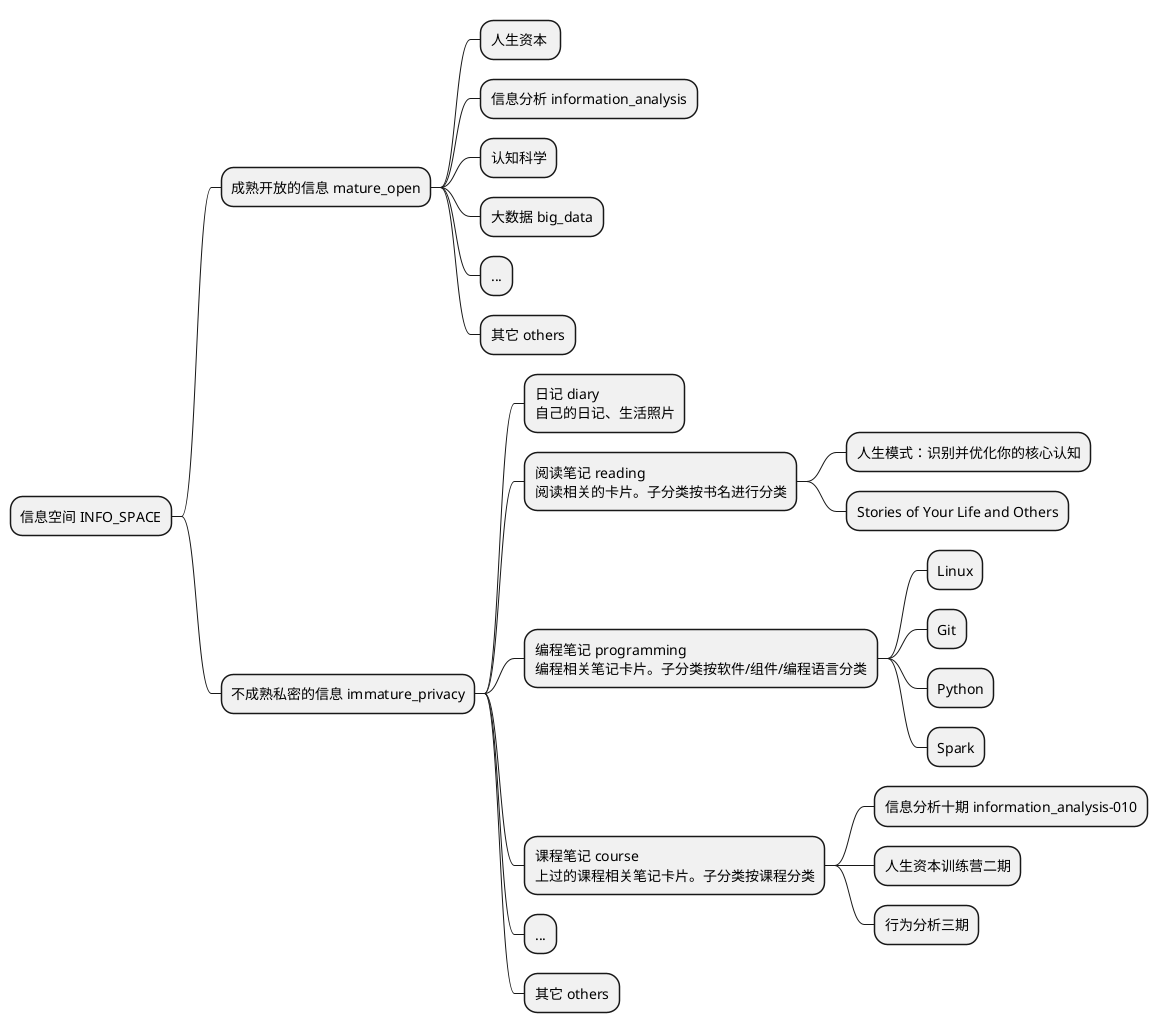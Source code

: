 @startmindmap
* 信息空间 INFO_SPACE
** 成熟开放的信息 mature_open
*** 人生资本 
*** 信息分析 information_analysis
*** 认知科学
*** 大数据 big_data
*** ...
*** 其它 others
** 不成熟私密的信息 immature_privacy
***:日记 diary
自己的日记、生活照片;
***:阅读笔记 reading
阅读相关的卡片。子分类按书名进行分类;
**** 人生模式：识别并优化你的核心认知
**** Stories of Your Life and Others
***:编程笔记 programming
编程相关笔记卡片。子分类按软件/组件/编程语言分类;
**** Linux
**** Git
**** Python
**** Spark
***:课程笔记 course
上过的课程相关笔记卡片。子分类按课程分类;
**** 信息分析十期 information_analysis-010
**** 人生资本训练营二期
**** 行为分析三期
*** ...
*** 其它 others
@endmindmap
